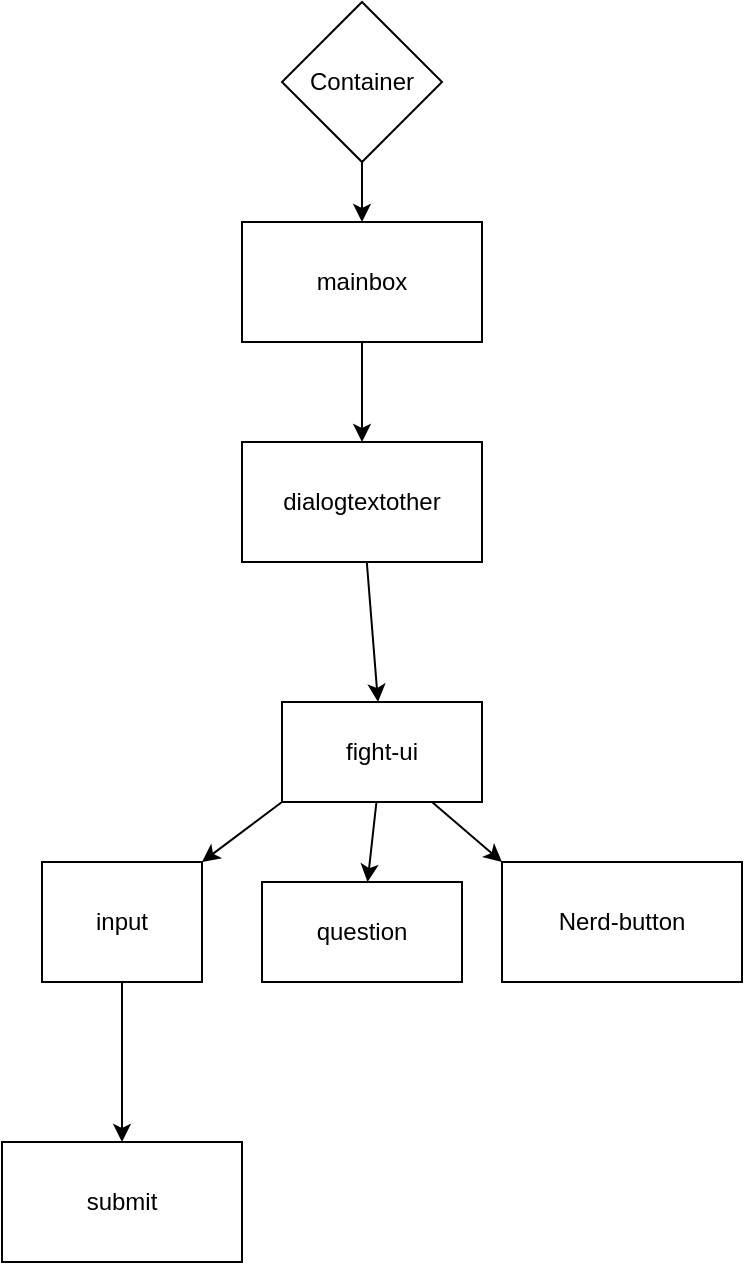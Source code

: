 <mxfile>
    <diagram id="PPYVN5qVY2sffV7zo_ff" name="Page-1">
        <mxGraphModel dx="421" dy="479" grid="1" gridSize="10" guides="1" tooltips="1" connect="1" arrows="1" fold="1" page="1" pageScale="1" pageWidth="850" pageHeight="1100" math="0" shadow="0">
            <root>
                <mxCell id="0"/>
                <mxCell id="1" parent="0"/>
                <mxCell id="6" value="" style="edgeStyle=none;html=1;" edge="1" parent="1" source="2" target="3">
                    <mxGeometry relative="1" as="geometry"/>
                </mxCell>
                <mxCell id="2" value="Container&lt;br&gt;" style="rhombus;whiteSpace=wrap;html=1;" vertex="1" parent="1">
                    <mxGeometry x="230" y="60" width="80" height="80" as="geometry"/>
                </mxCell>
                <mxCell id="8" value="" style="edgeStyle=none;html=1;" edge="1" parent="1" source="3" target="7">
                    <mxGeometry relative="1" as="geometry"/>
                </mxCell>
                <mxCell id="3" value="mainbox" style="rounded=0;whiteSpace=wrap;html=1;" vertex="1" parent="1">
                    <mxGeometry x="210" y="170" width="120" height="60" as="geometry"/>
                </mxCell>
                <mxCell id="10" value="" style="edgeStyle=none;html=1;" edge="1" parent="1" source="7" target="9">
                    <mxGeometry relative="1" as="geometry"/>
                </mxCell>
                <mxCell id="7" value="dialogtextother" style="whiteSpace=wrap;html=1;rounded=0;" vertex="1" parent="1">
                    <mxGeometry x="210" y="280" width="120" height="60" as="geometry"/>
                </mxCell>
                <mxCell id="12" value="" style="edgeStyle=none;html=1;" edge="1" parent="1" source="9" target="11">
                    <mxGeometry relative="1" as="geometry"/>
                </mxCell>
                <mxCell id="14" style="edgeStyle=none;html=1;exitX=0.75;exitY=1;exitDx=0;exitDy=0;entryX=0;entryY=0;entryDx=0;entryDy=0;" edge="1" parent="1" source="9" target="13">
                    <mxGeometry relative="1" as="geometry"/>
                </mxCell>
                <mxCell id="16" style="edgeStyle=none;html=1;exitX=0;exitY=1;exitDx=0;exitDy=0;entryX=1;entryY=0;entryDx=0;entryDy=0;" edge="1" parent="1" source="9" target="15">
                    <mxGeometry relative="1" as="geometry"/>
                </mxCell>
                <mxCell id="9" value="fight-ui" style="whiteSpace=wrap;html=1;rounded=0;" vertex="1" parent="1">
                    <mxGeometry x="230" y="410" width="100" height="50" as="geometry"/>
                </mxCell>
                <mxCell id="11" value="question" style="whiteSpace=wrap;html=1;rounded=0;" vertex="1" parent="1">
                    <mxGeometry x="220" y="500" width="100" height="50" as="geometry"/>
                </mxCell>
                <mxCell id="13" value="Nerd-button" style="rounded=0;whiteSpace=wrap;html=1;" vertex="1" parent="1">
                    <mxGeometry x="340" y="490" width="120" height="60" as="geometry"/>
                </mxCell>
                <mxCell id="18" value="" style="edgeStyle=none;html=1;" edge="1" parent="1" source="15" target="17">
                    <mxGeometry relative="1" as="geometry"/>
                </mxCell>
                <mxCell id="15" value="input" style="rounded=0;whiteSpace=wrap;html=1;" vertex="1" parent="1">
                    <mxGeometry x="110" y="490" width="80" height="60" as="geometry"/>
                </mxCell>
                <mxCell id="17" value="submit" style="whiteSpace=wrap;html=1;rounded=0;" vertex="1" parent="1">
                    <mxGeometry x="90" y="630" width="120" height="60" as="geometry"/>
                </mxCell>
            </root>
        </mxGraphModel>
    </diagram>
</mxfile>